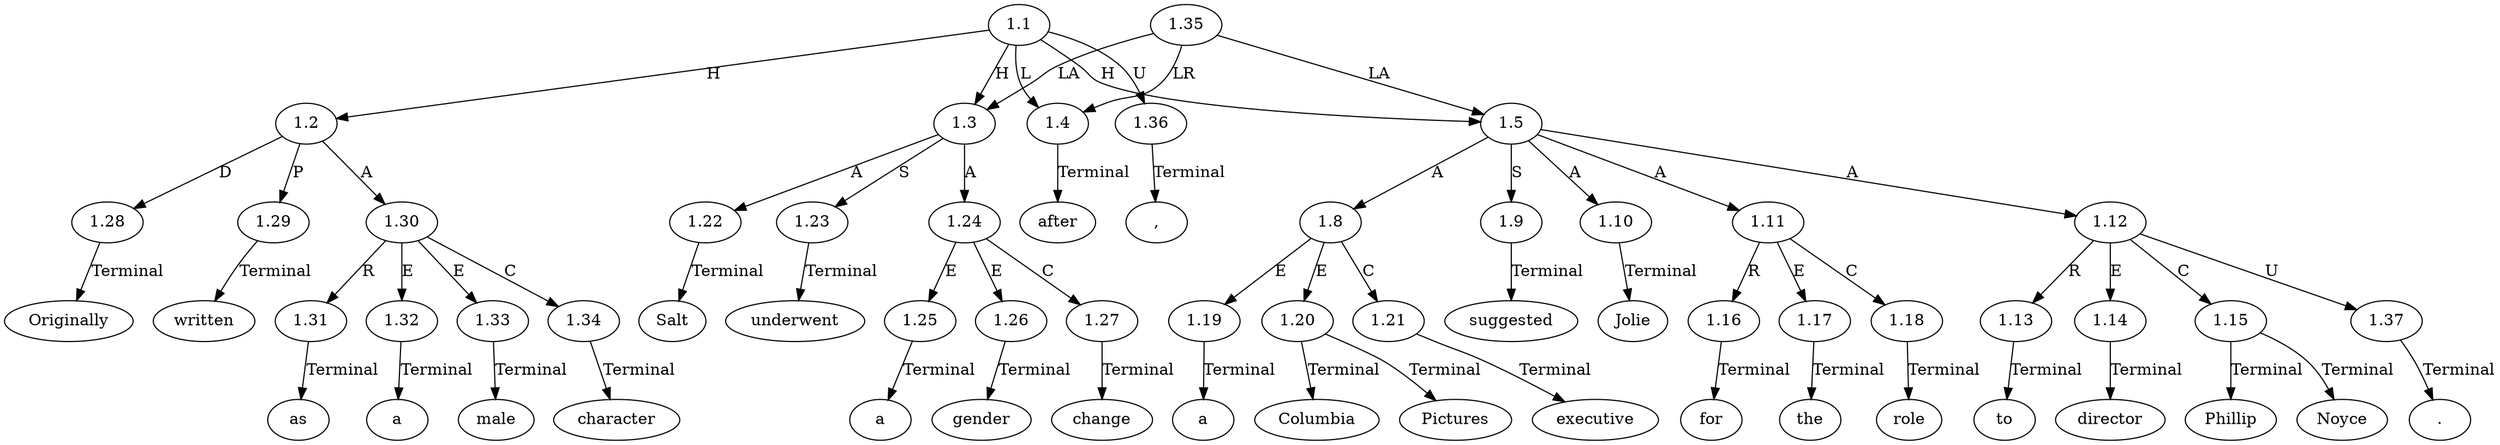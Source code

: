 // Graph
digraph {
	0.1 [label=Originally ordering=out]
	0.10 [label=a ordering=out]
	0.11 [label=gender ordering=out]
	0.12 [label=change ordering=out]
	0.13 [label=after ordering=out]
	0.14 [label=a ordering=out]
	0.15 [label=Columbia ordering=out]
	0.16 [label=Pictures ordering=out]
	0.17 [label=executive ordering=out]
	0.18 [label=suggested ordering=out]
	0.19 [label=Jolie ordering=out]
	0.2 [label=written ordering=out]
	0.20 [label=for ordering=out]
	0.21 [label=the ordering=out]
	0.22 [label=role ordering=out]
	0.23 [label=to ordering=out]
	0.24 [label=director ordering=out]
	0.25 [label=Phillip ordering=out]
	0.26 [label=Noyce ordering=out]
	0.27 [label="." ordering=out]
	0.3 [label=as ordering=out]
	0.4 [label=a ordering=out]
	0.5 [label=male ordering=out]
	0.6 [label=character ordering=out]
	0.7 [label="," ordering=out]
	0.8 [label=Salt ordering=out]
	0.9 [label=underwent ordering=out]
	1.1 [label=1.1 ordering=out]
	1.2 [label=1.2 ordering=out]
	1.3 [label=1.3 ordering=out]
	1.4 [label=1.4 ordering=out]
	1.5 [label=1.5 ordering=out]
	1.8 [label=1.8 ordering=out]
	1.9 [label=1.9 ordering=out]
	1.10 [label=1.10 ordering=out]
	1.11 [label=1.11 ordering=out]
	1.12 [label=1.12 ordering=out]
	1.13 [label=1.13 ordering=out]
	1.14 [label=1.14 ordering=out]
	1.15 [label=1.15 ordering=out]
	1.16 [label=1.16 ordering=out]
	1.17 [label=1.17 ordering=out]
	1.18 [label=1.18 ordering=out]
	1.19 [label=1.19 ordering=out]
	1.20 [label=1.20 ordering=out]
	1.21 [label=1.21 ordering=out]
	1.22 [label=1.22 ordering=out]
	1.23 [label=1.23 ordering=out]
	1.24 [label=1.24 ordering=out]
	1.25 [label=1.25 ordering=out]
	1.26 [label=1.26 ordering=out]
	1.27 [label=1.27 ordering=out]
	1.28 [label=1.28 ordering=out]
	1.29 [label=1.29 ordering=out]
	1.30 [label=1.30 ordering=out]
	1.31 [label=1.31 ordering=out]
	1.32 [label=1.32 ordering=out]
	1.33 [label=1.33 ordering=out]
	1.34 [label=1.34 ordering=out]
	1.35 [label=1.35 ordering=out]
	1.36 [label=1.36 ordering=out]
	1.37 [label=1.37 ordering=out]
	1.1 -> 1.2 [label=H ordering=out]
	1.1 -> 1.3 [label=H ordering=out]
	1.1 -> 1.4 [label=L ordering=out]
	1.1 -> 1.5 [label=H ordering=out]
	1.1 -> 1.36 [label=U ordering=out]
	1.2 -> 1.28 [label=D ordering=out]
	1.2 -> 1.29 [label=P ordering=out]
	1.2 -> 1.30 [label=A ordering=out]
	1.3 -> 1.22 [label=A ordering=out]
	1.3 -> 1.23 [label=S ordering=out]
	1.3 -> 1.24 [label=A ordering=out]
	1.4 -> 0.13 [label=Terminal ordering=out]
	1.5 -> 1.8 [label=A ordering=out]
	1.5 -> 1.9 [label=S ordering=out]
	1.5 -> 1.10 [label=A ordering=out]
	1.5 -> 1.11 [label=A ordering=out]
	1.5 -> 1.12 [label=A ordering=out]
	1.8 -> 1.19 [label=E ordering=out]
	1.8 -> 1.20 [label=E ordering=out]
	1.8 -> 1.21 [label=C ordering=out]
	1.9 -> 0.18 [label=Terminal ordering=out]
	1.10 -> 0.19 [label=Terminal ordering=out]
	1.11 -> 1.16 [label=R ordering=out]
	1.11 -> 1.17 [label=E ordering=out]
	1.11 -> 1.18 [label=C ordering=out]
	1.12 -> 1.13 [label=R ordering=out]
	1.12 -> 1.14 [label=E ordering=out]
	1.12 -> 1.15 [label=C ordering=out]
	1.12 -> 1.37 [label=U ordering=out]
	1.13 -> 0.23 [label=Terminal ordering=out]
	1.14 -> 0.24 [label=Terminal ordering=out]
	1.15 -> 0.25 [label=Terminal ordering=out]
	1.15 -> 0.26 [label=Terminal ordering=out]
	1.16 -> 0.20 [label=Terminal ordering=out]
	1.17 -> 0.21 [label=Terminal ordering=out]
	1.18 -> 0.22 [label=Terminal ordering=out]
	1.19 -> 0.14 [label=Terminal ordering=out]
	1.20 -> 0.15 [label=Terminal ordering=out]
	1.20 -> 0.16 [label=Terminal ordering=out]
	1.21 -> 0.17 [label=Terminal ordering=out]
	1.22 -> 0.8 [label=Terminal ordering=out]
	1.23 -> 0.9 [label=Terminal ordering=out]
	1.24 -> 1.25 [label=E ordering=out]
	1.24 -> 1.26 [label=E ordering=out]
	1.24 -> 1.27 [label=C ordering=out]
	1.25 -> 0.10 [label=Terminal ordering=out]
	1.26 -> 0.11 [label=Terminal ordering=out]
	1.27 -> 0.12 [label=Terminal ordering=out]
	1.28 -> 0.1 [label=Terminal ordering=out]
	1.29 -> 0.2 [label=Terminal ordering=out]
	1.30 -> 1.31 [label=R ordering=out]
	1.30 -> 1.32 [label=E ordering=out]
	1.30 -> 1.33 [label=E ordering=out]
	1.30 -> 1.34 [label=C ordering=out]
	1.31 -> 0.3 [label=Terminal ordering=out]
	1.32 -> 0.4 [label=Terminal ordering=out]
	1.33 -> 0.5 [label=Terminal ordering=out]
	1.34 -> 0.6 [label=Terminal ordering=out]
	1.35 -> 1.3 [label=LA ordering=out]
	1.35 -> 1.4 [label=LR ordering=out]
	1.35 -> 1.5 [label=LA ordering=out]
	1.36 -> 0.7 [label=Terminal ordering=out]
	1.37 -> 0.27 [label=Terminal ordering=out]
}
